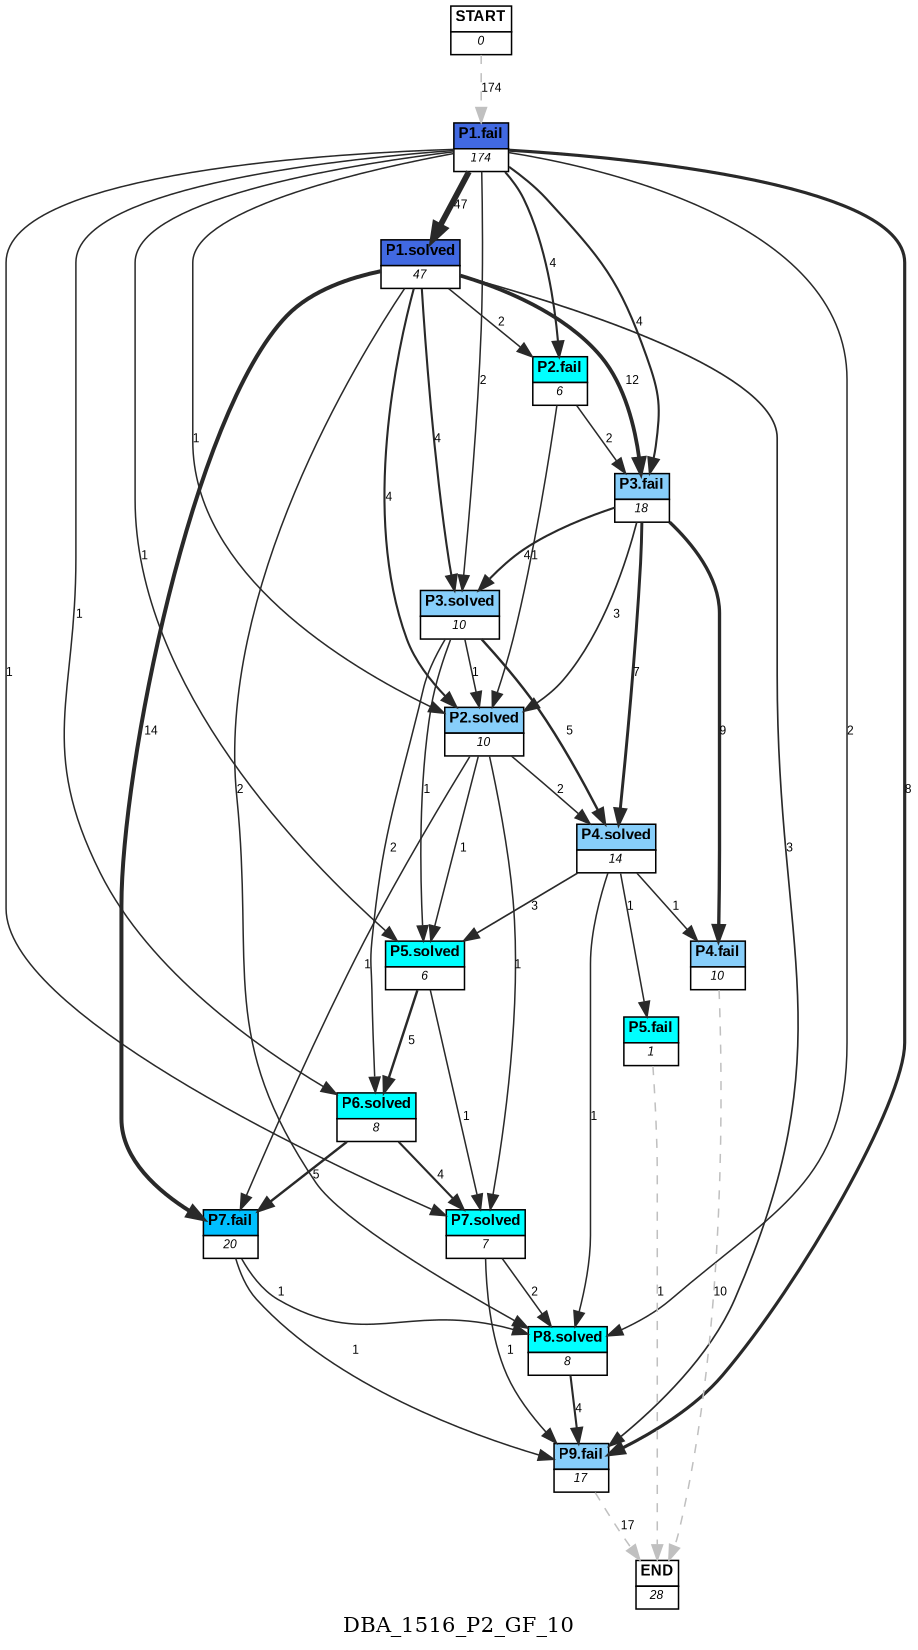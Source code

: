 digraph DBA_1516_P2_GF_10 {
	label=DBA_1516_P2_GF_10;
	dpi = 150
	size="16,11!";
	margin = 0;
"START" [shape=plain, label=<<table border="0" cellborder="1" cellspacing="0"><tr><td bgcolor="white"><FONT face="Arial" POINT-SIZE="10"><b>START</b></FONT></td></tr><tr><td bgcolor="white"><FONT face="Arial" POINT-SIZE="8"><i>0</i></FONT></td></tr></table>>]

"P1.fail" [shape=plain, label=<<table border="0" cellborder="1" cellspacing="0"><tr><td bgcolor="royalblue"><FONT face="Arial" POINT-SIZE="10"><b>P1.fail</b></FONT></td></tr><tr><td bgcolor="white"><FONT face="Arial" POINT-SIZE="8"><i>174</i></FONT></td></tr></table>>]

"P1.solved" [shape=plain, label=<<table border="0" cellborder="1" cellspacing="0"><tr><td bgcolor="royalblue"><FONT face="Arial" POINT-SIZE="10"><b>P1.solved</b></FONT></td></tr><tr><td bgcolor="white"><FONT face="Arial" POINT-SIZE="8"><i>47</i></FONT></td></tr></table>>]

"P2.fail" [shape=plain, label=<<table border="0" cellborder="1" cellspacing="0"><tr><td bgcolor="aqua"><FONT face="Arial" POINT-SIZE="10"><b>P2.fail</b></FONT></td></tr><tr><td bgcolor="white"><FONT face="Arial" POINT-SIZE="8"><i>6</i></FONT></td></tr></table>>]

"P3.fail" [shape=plain, label=<<table border="0" cellborder="1" cellspacing="0"><tr><td bgcolor="lightskyblue"><FONT face="Arial" POINT-SIZE="10"><b>P3.fail</b></FONT></td></tr><tr><td bgcolor="white"><FONT face="Arial" POINT-SIZE="8"><i>18</i></FONT></td></tr></table>>]

"P4.fail" [shape=plain, label=<<table border="0" cellborder="1" cellspacing="0"><tr><td bgcolor="lightskyblue"><FONT face="Arial" POINT-SIZE="10"><b>P4.fail</b></FONT></td></tr><tr><td bgcolor="white"><FONT face="Arial" POINT-SIZE="8"><i>10</i></FONT></td></tr></table>>]

"P2.solved" [shape=plain, label=<<table border="0" cellborder="1" cellspacing="0"><tr><td bgcolor="lightskyblue"><FONT face="Arial" POINT-SIZE="10"><b>P2.solved</b></FONT></td></tr><tr><td bgcolor="white"><FONT face="Arial" POINT-SIZE="8"><i>10</i></FONT></td></tr></table>>]

"P4.solved" [shape=plain, label=<<table border="0" cellborder="1" cellspacing="0"><tr><td bgcolor="lightskyblue"><FONT face="Arial" POINT-SIZE="10"><b>P4.solved</b></FONT></td></tr><tr><td bgcolor="white"><FONT face="Arial" POINT-SIZE="8"><i>14</i></FONT></td></tr></table>>]

"P5.fail" [shape=plain, label=<<table border="0" cellborder="1" cellspacing="0"><tr><td bgcolor="aqua"><FONT face="Arial" POINT-SIZE="10"><b>P5.fail</b></FONT></td></tr><tr><td bgcolor="white"><FONT face="Arial" POINT-SIZE="8"><i>1</i></FONT></td></tr></table>>]

"P3.solved" [shape=plain, label=<<table border="0" cellborder="1" cellspacing="0"><tr><td bgcolor="lightskyblue"><FONT face="Arial" POINT-SIZE="10"><b>P3.solved</b></FONT></td></tr><tr><td bgcolor="white"><FONT face="Arial" POINT-SIZE="8"><i>10</i></FONT></td></tr></table>>]

"P5.solved" [shape=plain, label=<<table border="0" cellborder="1" cellspacing="0"><tr><td bgcolor="aqua"><FONT face="Arial" POINT-SIZE="10"><b>P5.solved</b></FONT></td></tr><tr><td bgcolor="white"><FONT face="Arial" POINT-SIZE="8"><i>6</i></FONT></td></tr></table>>]

"P6.solved" [shape=plain, label=<<table border="0" cellborder="1" cellspacing="0"><tr><td bgcolor="aqua"><FONT face="Arial" POINT-SIZE="10"><b>P6.solved</b></FONT></td></tr><tr><td bgcolor="white"><FONT face="Arial" POINT-SIZE="8"><i>8</i></FONT></td></tr></table>>]

"P7.fail" [shape=plain, label=<<table border="0" cellborder="1" cellspacing="0"><tr><td bgcolor="deepskyblue"><FONT face="Arial" POINT-SIZE="10"><b>P7.fail</b></FONT></td></tr><tr><td bgcolor="white"><FONT face="Arial" POINT-SIZE="8"><i>20</i></FONT></td></tr></table>>]

"P8.solved" [shape=plain, label=<<table border="0" cellborder="1" cellspacing="0"><tr><td bgcolor="aqua"><FONT face="Arial" POINT-SIZE="10"><b>P8.solved</b></FONT></td></tr><tr><td bgcolor="white"><FONT face="Arial" POINT-SIZE="8"><i>8</i></FONT></td></tr></table>>]

"P9.fail" [shape=plain, label=<<table border="0" cellborder="1" cellspacing="0"><tr><td bgcolor="lightskyblue"><FONT face="Arial" POINT-SIZE="10"><b>P9.fail</b></FONT></td></tr><tr><td bgcolor="white"><FONT face="Arial" POINT-SIZE="8"><i>17</i></FONT></td></tr></table>>]

"P7.solved" [shape=plain, label=<<table border="0" cellborder="1" cellspacing="0"><tr><td bgcolor="aqua"><FONT face="Arial" POINT-SIZE="10"><b>P7.solved</b></FONT></td></tr><tr><td bgcolor="white"><FONT face="Arial" POINT-SIZE="8"><i>7</i></FONT></td></tr></table>>]

"END" [shape=plain, label=<<table border="0" cellborder="1" cellspacing="0"><tr><td bgcolor="white"><FONT face="Arial" POINT-SIZE="10"><b>END</b></FONT></td></tr><tr><td bgcolor="white"><FONT face="Arial" POINT-SIZE="8"><i>28</i></FONT></td></tr></table>>]

"START" -> "P1.fail" [ style = dashed color=grey label ="174" labelfloat=false fontname="Arial" fontsize=8]

"P1.fail" -> "P1.solved" [ color=grey16 penwidth = "3.85014760171006"label ="47" labelfloat=false fontname="Arial" fontsize=8]

"P1.fail" -> "P2.fail" [ color=grey16 penwidth = "1.38629436111989"label ="4" labelfloat=false fontname="Arial" fontsize=8]

"P1.fail" -> "P3.fail" [ color=grey16 penwidth = "1.38629436111989"label ="4" labelfloat=false fontname="Arial" fontsize=8]

"P1.fail" -> "P2.solved" [ color=grey16 penwidth = "1"label ="1" labelfloat=false fontname="Arial" fontsize=8]

"P1.fail" -> "P3.solved" [ color=grey16 penwidth = "1"label ="2" labelfloat=false fontname="Arial" fontsize=8]

"P1.fail" -> "P5.solved" [ color=grey16 penwidth = "1"label ="1" labelfloat=false fontname="Arial" fontsize=8]

"P1.fail" -> "P6.solved" [ color=grey16 penwidth = "1"label ="1" labelfloat=false fontname="Arial" fontsize=8]

"P1.fail" -> "P8.solved" [ color=grey16 penwidth = "1"label ="2" labelfloat=false fontname="Arial" fontsize=8]

"P1.fail" -> "P9.fail" [ color=grey16 penwidth = "2.07944154167984"label ="8" labelfloat=false fontname="Arial" fontsize=8]

"P1.fail" -> "P7.solved" [ color=grey16 penwidth = "1"label ="1" labelfloat=false fontname="Arial" fontsize=8]

"P1.solved" -> "P2.fail" [ color=grey16 penwidth = "1"label ="2" labelfloat=false fontname="Arial" fontsize=8]

"P1.solved" -> "P3.fail" [ color=grey16 penwidth = "2.484906649788"label ="12" labelfloat=false fontname="Arial" fontsize=8]

"P1.solved" -> "P2.solved" [ color=grey16 penwidth = "1.38629436111989"label ="4" labelfloat=false fontname="Arial" fontsize=8]

"P1.solved" -> "P3.solved" [ color=grey16 penwidth = "1.38629436111989"label ="4" labelfloat=false fontname="Arial" fontsize=8]

"P1.solved" -> "P7.fail" [ color=grey16 penwidth = "2.63905732961526"label ="14" labelfloat=false fontname="Arial" fontsize=8]

"P1.solved" -> "P8.solved" [ color=grey16 penwidth = "1"label ="2" labelfloat=false fontname="Arial" fontsize=8]

"P1.solved" -> "P9.fail" [ color=grey16 penwidth = "1.09861228866811"label ="3" labelfloat=false fontname="Arial" fontsize=8]

"P2.fail" -> "P3.fail" [ color=grey16 penwidth = "1"label ="2" labelfloat=false fontname="Arial" fontsize=8]

"P2.fail" -> "P2.solved" [ color=grey16 penwidth = "1"label ="1" labelfloat=false fontname="Arial" fontsize=8]

"P3.fail" -> "P4.fail" [ color=grey16 penwidth = "2.19722457733622"label ="9" labelfloat=false fontname="Arial" fontsize=8]

"P3.fail" -> "P2.solved" [ color=grey16 penwidth = "1.09861228866811"label ="3" labelfloat=false fontname="Arial" fontsize=8]

"P3.fail" -> "P4.solved" [ color=grey16 penwidth = "1.94591014905531"label ="7" labelfloat=false fontname="Arial" fontsize=8]

"P3.fail" -> "P3.solved" [ color=grey16 penwidth = "1.38629436111989"label ="4" labelfloat=false fontname="Arial" fontsize=8]

"P4.fail" -> "END" [ style = dashed color=grey label ="10" labelfloat=false fontname="Arial" fontsize=8]

"P2.solved" -> "P4.solved" [ color=grey16 penwidth = "1"label ="2" labelfloat=false fontname="Arial" fontsize=8]

"P2.solved" -> "P5.solved" [ color=grey16 penwidth = "1"label ="1" labelfloat=false fontname="Arial" fontsize=8]

"P2.solved" -> "P7.fail" [ color=grey16 penwidth = "1"label ="1" labelfloat=false fontname="Arial" fontsize=8]

"P2.solved" -> "P7.solved" [ color=grey16 penwidth = "1"label ="1" labelfloat=false fontname="Arial" fontsize=8]

"P4.solved" -> "P4.fail" [ color=grey16 penwidth = "1"label ="1" labelfloat=false fontname="Arial" fontsize=8]

"P4.solved" -> "P5.fail" [ color=grey16 penwidth = "1"label ="1" labelfloat=false fontname="Arial" fontsize=8]

"P4.solved" -> "P5.solved" [ color=grey16 penwidth = "1.09861228866811"label ="3" labelfloat=false fontname="Arial" fontsize=8]

"P4.solved" -> "P8.solved" [ color=grey16 penwidth = "1"label ="1" labelfloat=false fontname="Arial" fontsize=8]

"P5.fail" -> "END" [ style = dashed color=grey label ="1" labelfloat=false fontname="Arial" fontsize=8]

"P3.solved" -> "P2.solved" [ color=grey16 penwidth = "1"label ="1" labelfloat=false fontname="Arial" fontsize=8]

"P3.solved" -> "P4.solved" [ color=grey16 penwidth = "1.6094379124341"label ="5" labelfloat=false fontname="Arial" fontsize=8]

"P3.solved" -> "P5.solved" [ color=grey16 penwidth = "1"label ="1" labelfloat=false fontname="Arial" fontsize=8]

"P3.solved" -> "P6.solved" [ color=grey16 penwidth = "1"label ="2" labelfloat=false fontname="Arial" fontsize=8]

"P5.solved" -> "P6.solved" [ color=grey16 penwidth = "1.6094379124341"label ="5" labelfloat=false fontname="Arial" fontsize=8]

"P5.solved" -> "P7.solved" [ color=grey16 penwidth = "1"label ="1" labelfloat=false fontname="Arial" fontsize=8]

"P6.solved" -> "P7.fail" [ color=grey16 penwidth = "1.6094379124341"label ="5" labelfloat=false fontname="Arial" fontsize=8]

"P6.solved" -> "P7.solved" [ color=grey16 penwidth = "1.38629436111989"label ="4" labelfloat=false fontname="Arial" fontsize=8]

"P7.fail" -> "P8.solved" [ color=grey16 penwidth = "1"label ="1" labelfloat=false fontname="Arial" fontsize=8]

"P7.fail" -> "P9.fail" [ color=grey16 penwidth = "1"label ="1" labelfloat=false fontname="Arial" fontsize=8]

"P8.solved" -> "P9.fail" [ color=grey16 penwidth = "1.38629436111989"label ="4" labelfloat=false fontname="Arial" fontsize=8]

"P9.fail" -> "END" [ style = dashed color=grey label ="17" labelfloat=false fontname="Arial" fontsize=8]

"P7.solved" -> "P8.solved" [ color=grey16 penwidth = "1"label ="2" labelfloat=false fontname="Arial" fontsize=8]

"P7.solved" -> "P9.fail" [ color=grey16 penwidth = "1"label ="1" labelfloat=false fontname="Arial" fontsize=8]

}
